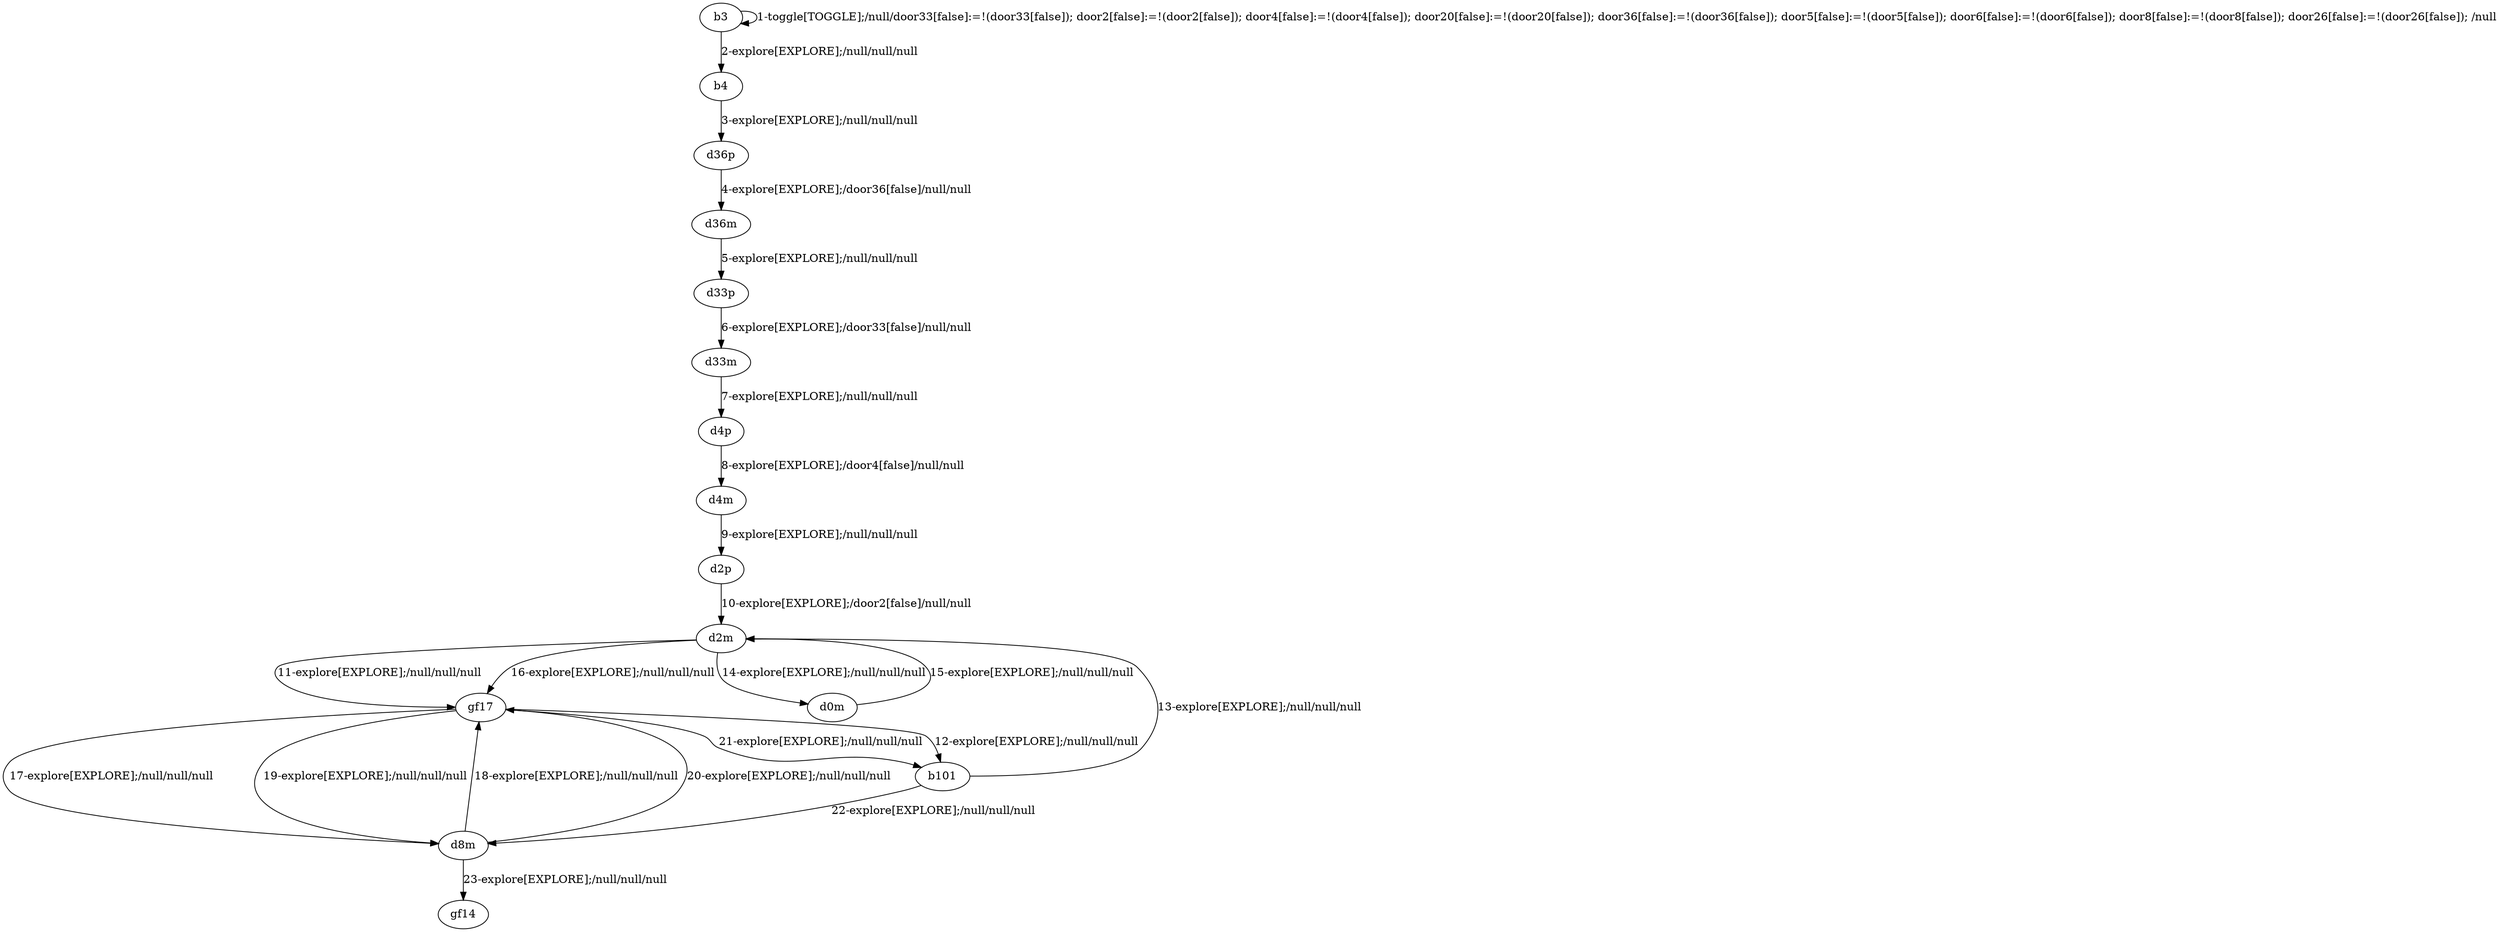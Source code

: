 # Total number of goals covered by this test: 1
# d8m --> gf14

digraph g {
"b3" -> "b3" [label = "1-toggle[TOGGLE];/null/door33[false]:=!(door33[false]); door2[false]:=!(door2[false]); door4[false]:=!(door4[false]); door20[false]:=!(door20[false]); door36[false]:=!(door36[false]); door5[false]:=!(door5[false]); door6[false]:=!(door6[false]); door8[false]:=!(door8[false]); door26[false]:=!(door26[false]); /null"];
"b3" -> "b4" [label = "2-explore[EXPLORE];/null/null/null"];
"b4" -> "d36p" [label = "3-explore[EXPLORE];/null/null/null"];
"d36p" -> "d36m" [label = "4-explore[EXPLORE];/door36[false]/null/null"];
"d36m" -> "d33p" [label = "5-explore[EXPLORE];/null/null/null"];
"d33p" -> "d33m" [label = "6-explore[EXPLORE];/door33[false]/null/null"];
"d33m" -> "d4p" [label = "7-explore[EXPLORE];/null/null/null"];
"d4p" -> "d4m" [label = "8-explore[EXPLORE];/door4[false]/null/null"];
"d4m" -> "d2p" [label = "9-explore[EXPLORE];/null/null/null"];
"d2p" -> "d2m" [label = "10-explore[EXPLORE];/door2[false]/null/null"];
"d2m" -> "gf17" [label = "11-explore[EXPLORE];/null/null/null"];
"gf17" -> "b101" [label = "12-explore[EXPLORE];/null/null/null"];
"b101" -> "d2m" [label = "13-explore[EXPLORE];/null/null/null"];
"d2m" -> "d0m" [label = "14-explore[EXPLORE];/null/null/null"];
"d0m" -> "d2m" [label = "15-explore[EXPLORE];/null/null/null"];
"d2m" -> "gf17" [label = "16-explore[EXPLORE];/null/null/null"];
"gf17" -> "d8m" [label = "17-explore[EXPLORE];/null/null/null"];
"d8m" -> "gf17" [label = "18-explore[EXPLORE];/null/null/null"];
"gf17" -> "d8m" [label = "19-explore[EXPLORE];/null/null/null"];
"d8m" -> "gf17" [label = "20-explore[EXPLORE];/null/null/null"];
"gf17" -> "b101" [label = "21-explore[EXPLORE];/null/null/null"];
"b101" -> "d8m" [label = "22-explore[EXPLORE];/null/null/null"];
"d8m" -> "gf14" [label = "23-explore[EXPLORE];/null/null/null"];
}